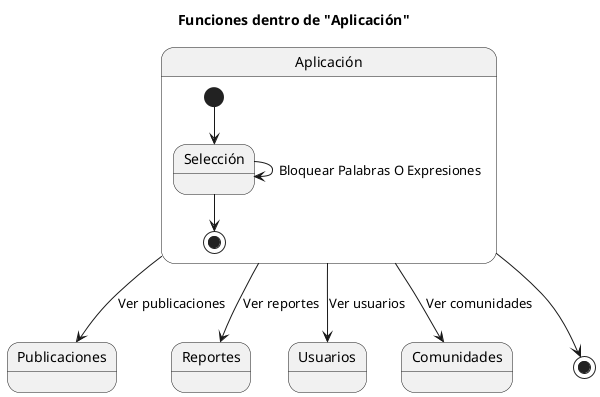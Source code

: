 @startuml
title Funciones dentro de "Aplicación"

state Aplicación {
  [*] --> Selección
  Selección --> Selección : Bloquear Palabras O Expresiones
  

  Selección --> [*]
}

Aplicación --> Publicaciones:Ver publicaciones
Aplicación --> Reportes: Ver reportes
Aplicación --> Usuarios: Ver usuarios
Aplicación --> Comunidades: Ver comunidades
Aplicación --> [*]
@enduml
